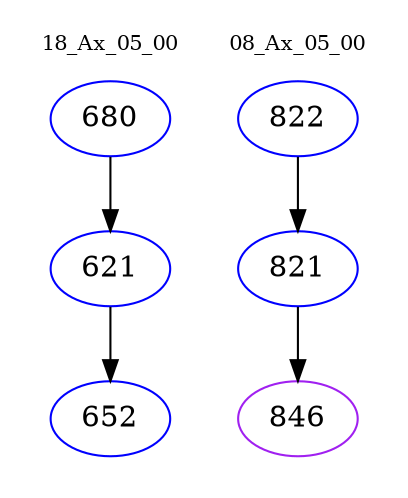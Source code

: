 digraph{
subgraph cluster_0 {
color = white
label = "18_Ax_05_00";
fontsize=10;
T0_680 [label="680", color="blue"]
T0_680 -> T0_621 [color="black"]
T0_621 [label="621", color="blue"]
T0_621 -> T0_652 [color="black"]
T0_652 [label="652", color="blue"]
}
subgraph cluster_1 {
color = white
label = "08_Ax_05_00";
fontsize=10;
T1_822 [label="822", color="blue"]
T1_822 -> T1_821 [color="black"]
T1_821 [label="821", color="blue"]
T1_821 -> T1_846 [color="black"]
T1_846 [label="846", color="purple"]
}
}
